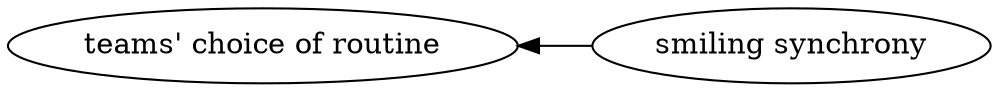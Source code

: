 digraph Test {
	rankdir=RL
	size="15,15"
	overlap=false
	splines=true
	{rank=same; "smiling synchrony";}
	{rank=same; "teams' choice of routine";}
	"smiling synchrony" [href="https://scholar.google.com/scholar?hl=en&q=An%20Interactive%20Table%20for%20Supporting%20Participation%20Balance%20in%20Face-to-Face%20Collaborative%20Learning"]
	"smiling synchrony" -> "teams' choice of routine"
}
